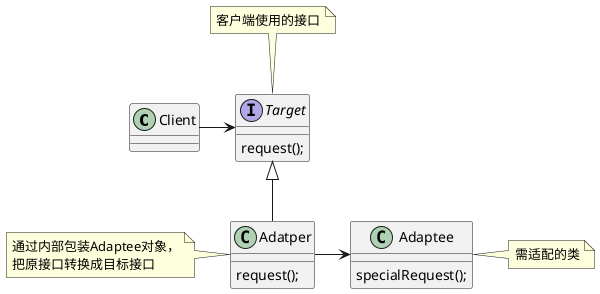 @startuml

class Client
class Adaptee{
    specialRequest();
}
note right:需适配的类
interface Target{
    request();
}
note top: 客户端使用的接口
class Adatper{
    request();
}
note left:通过内部包装Adaptee对象，\n把原接口转换成目标接口
Client -right-> Target
Adatper -up-|> Target
Adatper -right->Adaptee


@enduml